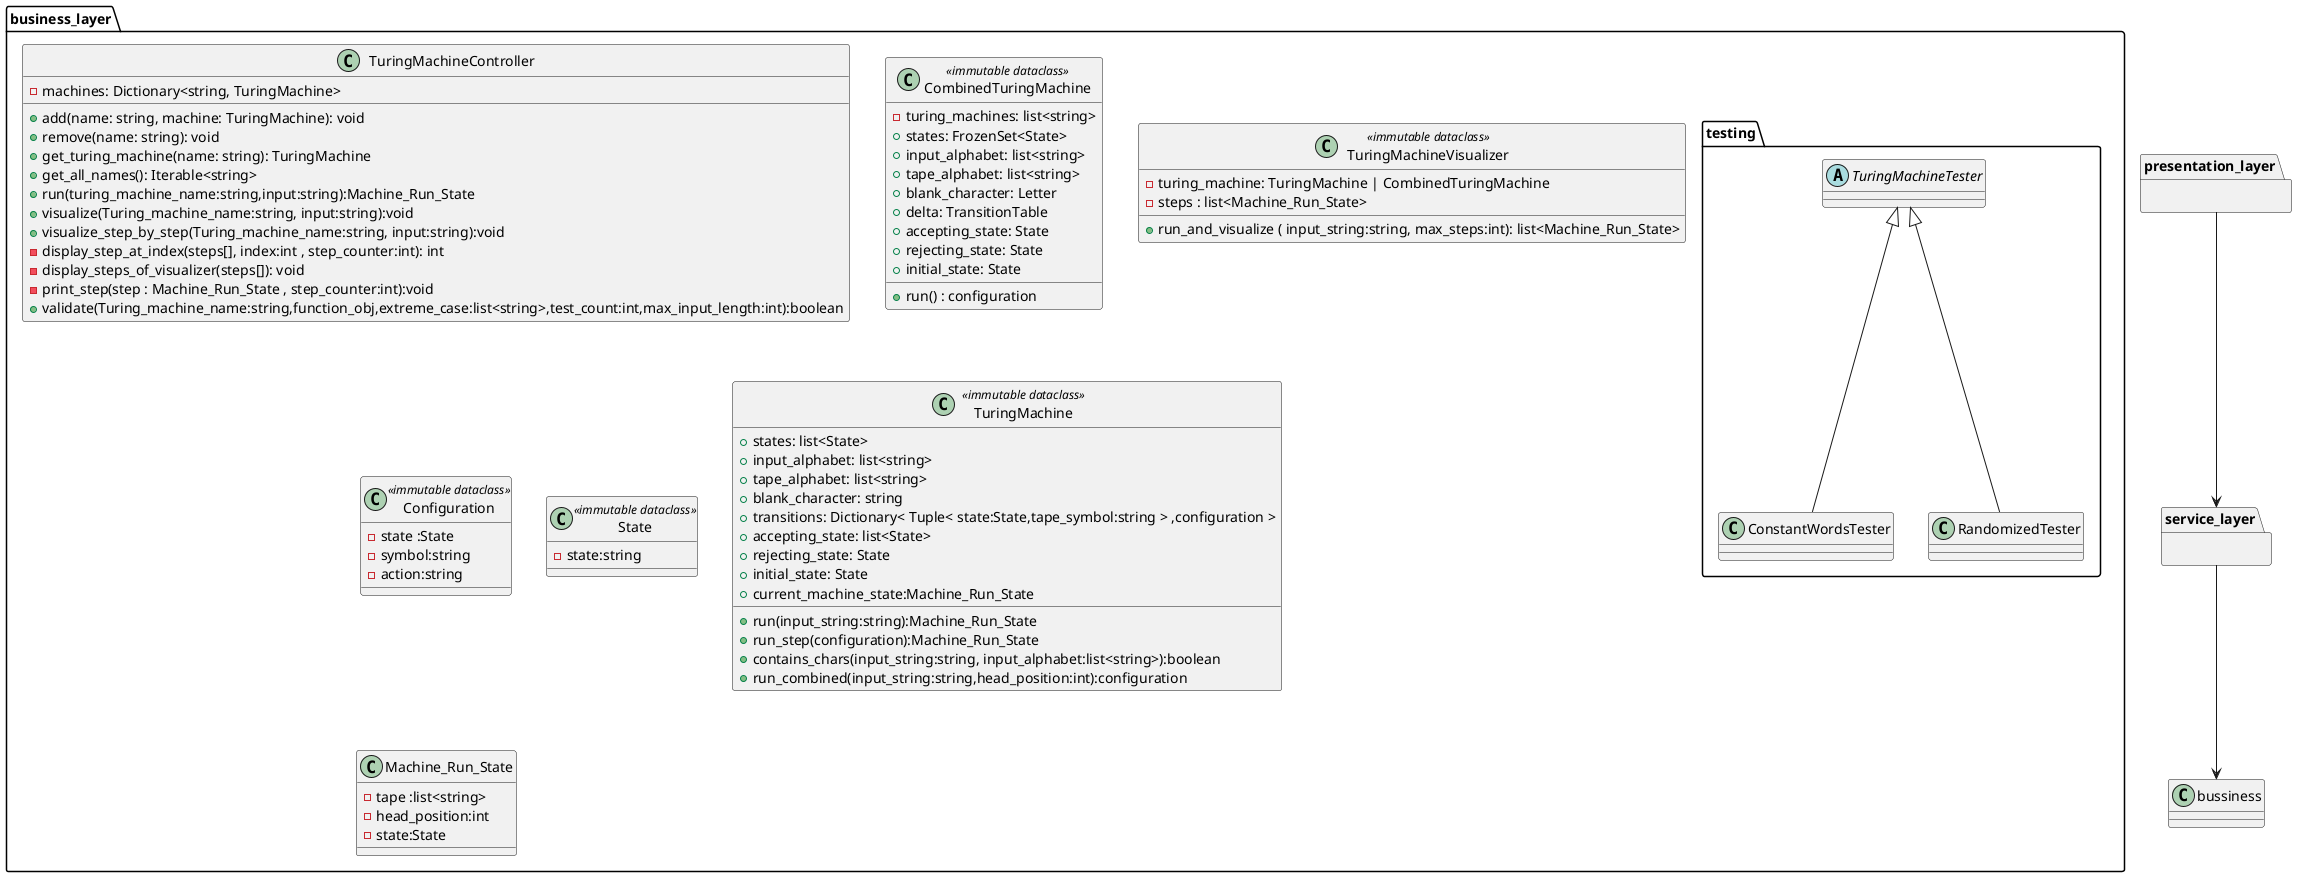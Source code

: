 @startuml



package business_layer {
    class TuringMachineController {
        - machines: Dictionary<string, TuringMachine>

        + add(name: string, machine: TuringMachine): void
        + remove(name: string): void
        + get_turing_machine(name: string): TuringMachine
        + get_all_names(): Iterable<string>
        + run(turing_machine_name:string,input:string):Machine_Run_State
        +visualize(Turing_machine_name:string, input:string):void
        +visualize_step_by_step(Turing_machine_name:string, input:string):void
        -display_step_at_index(steps[], index:int , step_counter:int): int
        -display_steps_of_visualizer(steps[]): void
        -print_step(step : Machine_Run_State , step_counter:int):void
        +validate(Turing_machine_name:string,function_obj,extreme_case:list<string>,test_count:int,max_input_length:int):boolean

    }


 class CombinedTuringMachine <<immutable dataclass>> {
        -turing_machines: list<string>
        +run() : configuration
        + states: FrozenSet<State>
        + input_alphabet: list<string>
        + tape_alphabet: list<string>
        + blank_character: Letter
        + delta: TransitionTable
        + accepting_state: State
        + rejecting_state: State
        + initial_state: State

    }


     class TuringMachineVisualizer <<immutable dataclass>> {
        -turing_machine: TuringMachine | CombinedTuringMachine
        -steps : list<Machine_Run_State>
        +run_and_visualize ( input_string:string, max_steps:int): list<Machine_Run_State>
    }

    class Configuration <<immutable dataclass>> {
         -state :State
        -symbol:string
        -action:string
    }

       class State <<immutable dataclass>> {
        -state:string
    }


    class TuringMachine <<immutable dataclass>> {
        + states: list<State>
        + input_alphabet: list<string>
        + tape_alphabet: list<string>
        + blank_character: string
        + transitions: Dictionary< Tuple< state:State,tape_symbol:string > ,configuration >
        + accepting_state: list<State>
        + rejecting_state: State
        + initial_state: State
        +current_machine_state:Machine_Run_State
        +run(input_string:string):Machine_Run_State
        +run_step(configuration):Machine_Run_State
        +contains_chars(input_string:string, input_alphabet:list<string>):boolean
        +run_combined(input_string:string,head_position:int):configuration

    }

    class Machine_Run_State {
       -tape :list<string>
       -head_position:int
       -state:State
    }



package testing {
    abstract class TuringMachineTester {

    }

    class ConstantWordsTester {

    }

    class RandomizedTester {

    }

    ConstantWordsTester -u-|> TuringMachineTester
    RandomizedTester -u-|> TuringMachineTester

    }
}


package service_layer {

}

package presentation_layer {

}

service_layer -d-> bussiness
presentation_layer -d-> service_layer

@enduml